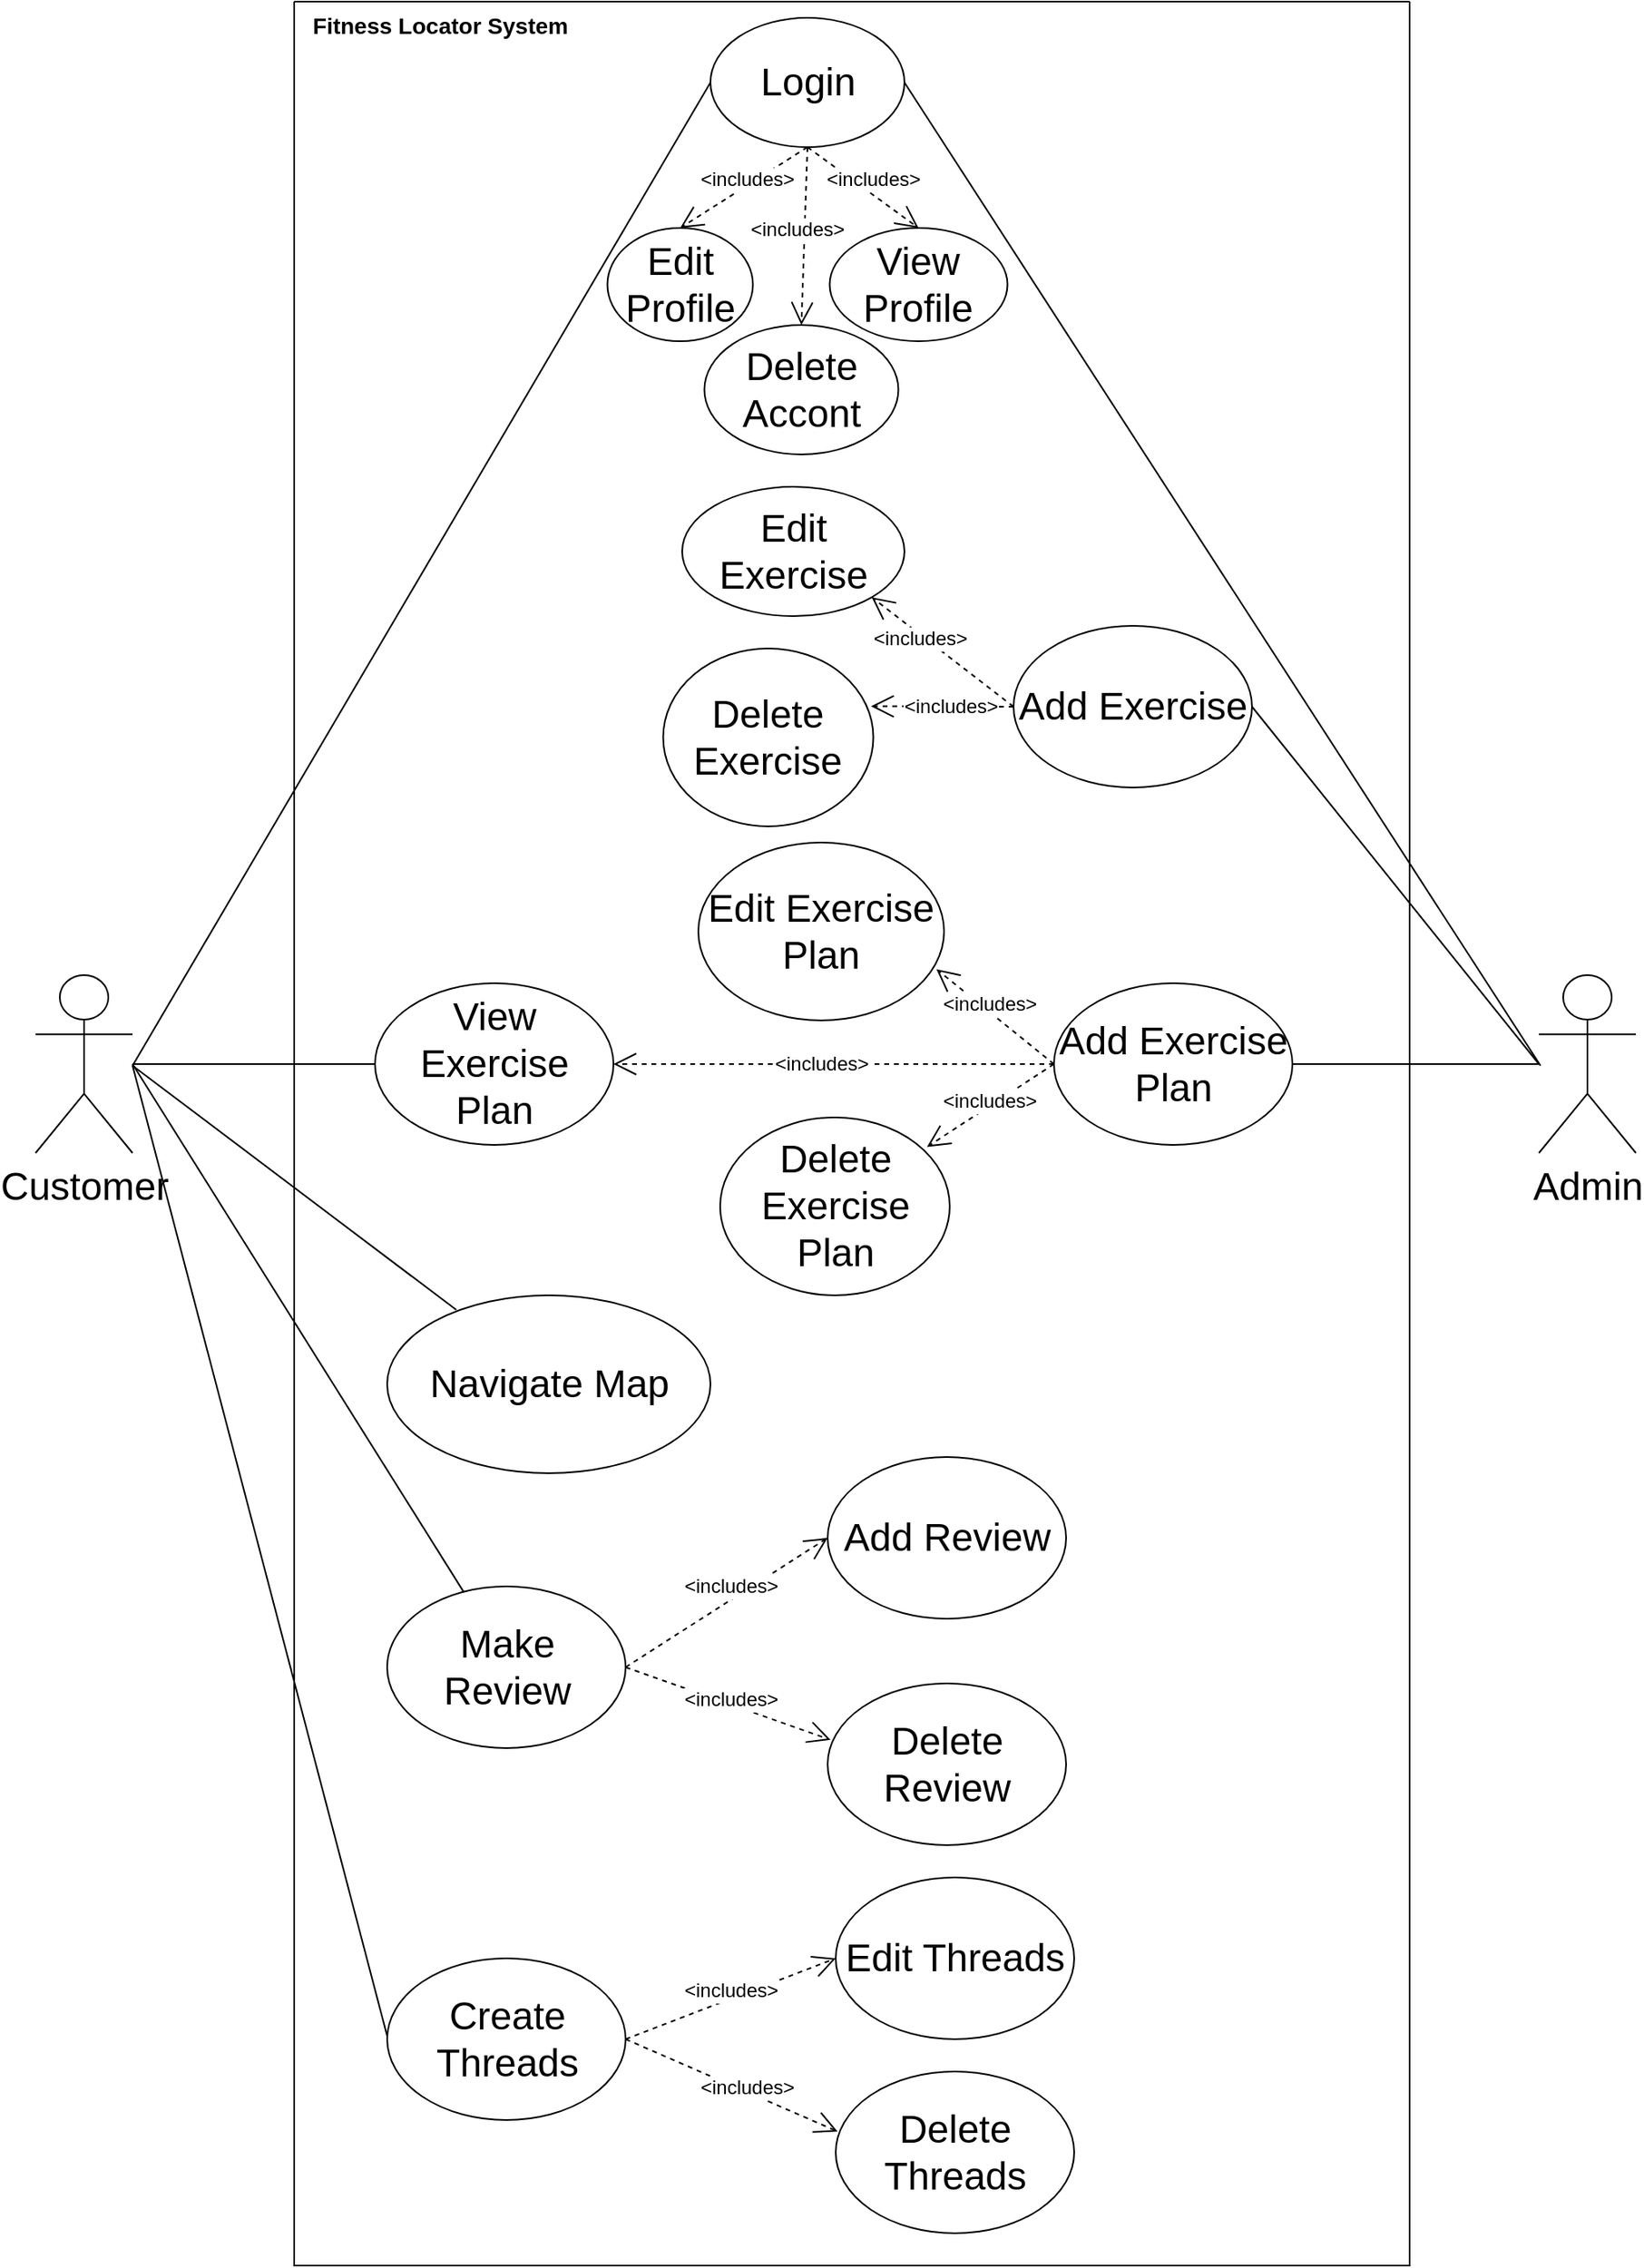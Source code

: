 <mxfile version="20.8.11"><diagram name="Page-1" id="tRVtwV_-hVj9FFuP8jer"><mxGraphModel dx="1985" dy="923" grid="1" gridSize="10" guides="1" tooltips="1" connect="1" arrows="1" fold="1" page="1" pageScale="1" pageWidth="1169" pageHeight="1654" background="#ffffff" math="0" shadow="0"><root><mxCell id="0"/><mxCell id="1" parent="0"/><mxCell id="KAcp0YfM9wprWLXqT_AD-33" style="edgeStyle=none;shape=connector;rounded=0;orthogonalLoop=1;jettySize=auto;html=1;entryX=0;entryY=0.5;entryDx=0;entryDy=0;labelBackgroundColor=default;strokeColor=default;fontFamily=Helvetica;fontSize=24;fontColor=default;endArrow=none;" edge="1" parent="1" source="KAcp0YfM9wprWLXqT_AD-1" target="KAcp0YfM9wprWLXqT_AD-15"><mxGeometry relative="1" as="geometry"/></mxCell><mxCell id="KAcp0YfM9wprWLXqT_AD-1" value="&lt;font style=&quot;font-size: 24px;&quot;&gt;Customer&lt;/font&gt;" style="shape=umlActor;verticalLabelPosition=bottom;verticalAlign=top;html=1;outlineConnect=0;" vertex="1" parent="1"><mxGeometry x="90" y="772" width="60" height="110" as="geometry"/></mxCell><mxCell id="KAcp0YfM9wprWLXqT_AD-2" value="" style="swimlane;startSize=0;" vertex="1" parent="1"><mxGeometry x="250" y="170" width="690" height="1400" as="geometry"><mxRectangle x="250" y="170" width="50" height="40" as="alternateBounds"/></mxGeometry></mxCell><mxCell id="KAcp0YfM9wprWLXqT_AD-7" value="Login" style="ellipse;whiteSpace=wrap;html=1;fontSize=24;movable=1;resizable=1;rotatable=1;deletable=1;editable=1;connectable=1;" vertex="1" parent="KAcp0YfM9wprWLXqT_AD-2"><mxGeometry x="257.5" y="10" width="120" height="80" as="geometry"/></mxCell><mxCell id="KAcp0YfM9wprWLXqT_AD-9" value="Edit Profile" style="ellipse;whiteSpace=wrap;html=1;fontSize=24;" vertex="1" parent="KAcp0YfM9wprWLXqT_AD-2"><mxGeometry x="193.75" y="140" width="90" height="70" as="geometry"/></mxCell><mxCell id="KAcp0YfM9wprWLXqT_AD-8" value="View Profile" style="ellipse;whiteSpace=wrap;html=1;fontSize=24;" vertex="1" parent="KAcp0YfM9wprWLXqT_AD-2"><mxGeometry x="331.25" y="140" width="110" height="70" as="geometry"/></mxCell><mxCell id="KAcp0YfM9wprWLXqT_AD-10" value="Delete Accont" style="ellipse;whiteSpace=wrap;html=1;fontSize=24;" vertex="1" parent="KAcp0YfM9wprWLXqT_AD-2"><mxGeometry x="253.75" y="200" width="120" height="80" as="geometry"/></mxCell><mxCell id="KAcp0YfM9wprWLXqT_AD-12" value="Delete Exercise Plan" style="ellipse;whiteSpace=wrap;html=1;fontSize=24;" vertex="1" parent="KAcp0YfM9wprWLXqT_AD-2"><mxGeometry x="263.5" y="690" width="142" height="110" as="geometry"/></mxCell><mxCell id="KAcp0YfM9wprWLXqT_AD-15" value="View Exercise Plan" style="ellipse;whiteSpace=wrap;html=1;fontSize=24;" vertex="1" parent="KAcp0YfM9wprWLXqT_AD-2"><mxGeometry x="50" y="607" width="147.5" height="100" as="geometry"/></mxCell><mxCell id="KAcp0YfM9wprWLXqT_AD-14" value="Edit Exercise Plan" style="ellipse;whiteSpace=wrap;html=1;fontSize=24;" vertex="1" parent="KAcp0YfM9wprWLXqT_AD-2"><mxGeometry x="250" y="520" width="152" height="110" as="geometry"/></mxCell><mxCell id="KAcp0YfM9wprWLXqT_AD-13" value="Navigate Map" style="ellipse;whiteSpace=wrap;html=1;fontSize=24;" vertex="1" parent="KAcp0YfM9wprWLXqT_AD-2"><mxGeometry x="57.5" y="800" width="200" height="110" as="geometry"/></mxCell><mxCell id="KAcp0YfM9wprWLXqT_AD-65" style="edgeStyle=none;shape=connector;rounded=0;orthogonalLoop=1;jettySize=auto;html=1;exitX=1;exitY=0.5;exitDx=0;exitDy=0;entryX=0.012;entryY=0.349;entryDx=0;entryDy=0;entryPerimeter=0;dashed=1;labelBackgroundColor=default;strokeColor=default;fontFamily=Helvetica;fontSize=24;fontColor=default;endArrow=open;endSize=12;" edge="1" parent="KAcp0YfM9wprWLXqT_AD-2" source="KAcp0YfM9wprWLXqT_AD-16" target="KAcp0YfM9wprWLXqT_AD-17"><mxGeometry relative="1" as="geometry"/></mxCell><mxCell id="KAcp0YfM9wprWLXqT_AD-67" style="edgeStyle=none;shape=connector;rounded=0;orthogonalLoop=1;jettySize=auto;html=1;exitX=1;exitY=0.5;exitDx=0;exitDy=0;entryX=0;entryY=0.5;entryDx=0;entryDy=0;dashed=1;labelBackgroundColor=default;strokeColor=default;fontFamily=Helvetica;fontSize=24;fontColor=default;endArrow=open;endSize=12;" edge="1" parent="KAcp0YfM9wprWLXqT_AD-2" source="KAcp0YfM9wprWLXqT_AD-16" target="KAcp0YfM9wprWLXqT_AD-18"><mxGeometry relative="1" as="geometry"/></mxCell><mxCell id="KAcp0YfM9wprWLXqT_AD-16" value="Make &lt;br&gt;Review" style="ellipse;whiteSpace=wrap;html=1;fontSize=24;" vertex="1" parent="KAcp0YfM9wprWLXqT_AD-2"><mxGeometry x="57.5" y="980" width="147.5" height="100" as="geometry"/></mxCell><mxCell id="KAcp0YfM9wprWLXqT_AD-18" value="Add Review" style="ellipse;whiteSpace=wrap;html=1;fontSize=24;" vertex="1" parent="KAcp0YfM9wprWLXqT_AD-2"><mxGeometry x="330" y="900" width="147.5" height="100" as="geometry"/></mxCell><mxCell id="KAcp0YfM9wprWLXqT_AD-17" value="Delete Review" style="ellipse;whiteSpace=wrap;html=1;fontSize=24;" vertex="1" parent="KAcp0YfM9wprWLXqT_AD-2"><mxGeometry x="330" y="1040" width="147.5" height="100" as="geometry"/></mxCell><mxCell id="KAcp0YfM9wprWLXqT_AD-59" style="edgeStyle=none;shape=connector;rounded=0;orthogonalLoop=1;jettySize=auto;html=1;exitX=0;exitY=0.5;exitDx=0;exitDy=0;entryX=0.969;entryY=0.712;entryDx=0;entryDy=0;entryPerimeter=0;dashed=1;labelBackgroundColor=default;strokeColor=default;fontFamily=Helvetica;fontSize=24;fontColor=default;endArrow=open;endSize=12;" edge="1" parent="KAcp0YfM9wprWLXqT_AD-2" source="KAcp0YfM9wprWLXqT_AD-25" target="KAcp0YfM9wprWLXqT_AD-14"><mxGeometry relative="1" as="geometry"/></mxCell><mxCell id="KAcp0YfM9wprWLXqT_AD-60" style="edgeStyle=none;shape=connector;rounded=0;orthogonalLoop=1;jettySize=auto;html=1;exitX=0;exitY=0.5;exitDx=0;exitDy=0;dashed=1;labelBackgroundColor=default;strokeColor=default;fontFamily=Helvetica;fontSize=24;fontColor=default;endArrow=open;endSize=12;" edge="1" parent="KAcp0YfM9wprWLXqT_AD-2" source="KAcp0YfM9wprWLXqT_AD-25" target="KAcp0YfM9wprWLXqT_AD-15"><mxGeometry relative="1" as="geometry"/></mxCell><mxCell id="KAcp0YfM9wprWLXqT_AD-77" value="&amp;lt;includes&amp;gt;" style="edgeLabel;html=1;align=center;verticalAlign=middle;resizable=0;points=[];fontSize=12;fontFamily=Helvetica;fontColor=default;" vertex="1" connectable="0" parent="KAcp0YfM9wprWLXqT_AD-60"><mxGeometry x="0.25" relative="1" as="geometry"><mxPoint x="26" as="offset"/></mxGeometry></mxCell><mxCell id="KAcp0YfM9wprWLXqT_AD-61" style="edgeStyle=none;shape=connector;rounded=0;orthogonalLoop=1;jettySize=auto;html=1;exitX=0;exitY=0.5;exitDx=0;exitDy=0;dashed=1;labelBackgroundColor=default;strokeColor=default;fontFamily=Helvetica;fontSize=24;fontColor=default;endArrow=open;endSize=12;entryX=0.901;entryY=0.166;entryDx=0;entryDy=0;entryPerimeter=0;" edge="1" parent="KAcp0YfM9wprWLXqT_AD-2" source="KAcp0YfM9wprWLXqT_AD-25" target="KAcp0YfM9wprWLXqT_AD-12"><mxGeometry relative="1" as="geometry"/></mxCell><mxCell id="KAcp0YfM9wprWLXqT_AD-25" value="Add Exercise Plan" style="ellipse;whiteSpace=wrap;html=1;fontSize=24;" vertex="1" parent="KAcp0YfM9wprWLXqT_AD-2"><mxGeometry x="470" y="607" width="147.5" height="100" as="geometry"/></mxCell><mxCell id="KAcp0YfM9wprWLXqT_AD-28" value="Edit Exercise" style="ellipse;whiteSpace=wrap;html=1;fontSize=24;" vertex="1" parent="KAcp0YfM9wprWLXqT_AD-2"><mxGeometry x="240" y="300" width="137.5" height="80" as="geometry"/></mxCell><mxCell id="KAcp0YfM9wprWLXqT_AD-29" value="Delete Exercise" style="ellipse;whiteSpace=wrap;html=1;fontSize=24;" vertex="1" parent="KAcp0YfM9wprWLXqT_AD-2"><mxGeometry x="228.25" y="400" width="130" height="110" as="geometry"/></mxCell><mxCell id="KAcp0YfM9wprWLXqT_AD-56" style="edgeStyle=none;shape=connector;rounded=0;orthogonalLoop=1;jettySize=auto;html=1;exitX=0;exitY=0.5;exitDx=0;exitDy=0;entryX=1;entryY=1;entryDx=0;entryDy=0;dashed=1;labelBackgroundColor=default;strokeColor=default;fontFamily=Helvetica;fontSize=24;fontColor=default;endArrow=open;endSize=12;" edge="1" parent="KAcp0YfM9wprWLXqT_AD-2" source="KAcp0YfM9wprWLXqT_AD-30" target="KAcp0YfM9wprWLXqT_AD-28"><mxGeometry relative="1" as="geometry"/></mxCell><mxCell id="KAcp0YfM9wprWLXqT_AD-75" value="&amp;lt;includes&amp;gt;" style="edgeLabel;html=1;align=center;verticalAlign=middle;resizable=0;points=[];fontSize=12;fontFamily=Helvetica;fontColor=default;" vertex="1" connectable="0" parent="KAcp0YfM9wprWLXqT_AD-56"><mxGeometry x="0.291" y="2" relative="1" as="geometry"><mxPoint as="offset"/></mxGeometry></mxCell><mxCell id="KAcp0YfM9wprWLXqT_AD-58" style="edgeStyle=none;shape=connector;rounded=0;orthogonalLoop=1;jettySize=auto;html=1;exitX=0;exitY=0.5;exitDx=0;exitDy=0;entryX=0.989;entryY=0.325;entryDx=0;entryDy=0;dashed=1;labelBackgroundColor=default;strokeColor=default;fontFamily=Helvetica;fontSize=24;fontColor=default;endArrow=open;endSize=12;entryPerimeter=0;" edge="1" parent="KAcp0YfM9wprWLXqT_AD-2" source="KAcp0YfM9wprWLXqT_AD-30" target="KAcp0YfM9wprWLXqT_AD-29"><mxGeometry relative="1" as="geometry"/></mxCell><mxCell id="KAcp0YfM9wprWLXqT_AD-76" value="&amp;lt;includes&amp;gt;" style="edgeLabel;html=1;align=center;verticalAlign=middle;resizable=0;points=[];fontSize=12;fontFamily=Helvetica;fontColor=default;" vertex="1" connectable="0" parent="KAcp0YfM9wprWLXqT_AD-58"><mxGeometry x="0.357" y="-1" relative="1" as="geometry"><mxPoint x="21" y="1" as="offset"/></mxGeometry></mxCell><mxCell id="KAcp0YfM9wprWLXqT_AD-30" value="Add Exercise" style="ellipse;whiteSpace=wrap;html=1;fontSize=24;" vertex="1" parent="KAcp0YfM9wprWLXqT_AD-2"><mxGeometry x="445" y="386" width="147.5" height="100" as="geometry"/></mxCell><mxCell id="KAcp0YfM9wprWLXqT_AD-69" style="edgeStyle=none;shape=connector;rounded=0;orthogonalLoop=1;jettySize=auto;html=1;exitX=1;exitY=0.5;exitDx=0;exitDy=0;entryX=0;entryY=0.5;entryDx=0;entryDy=0;dashed=1;labelBackgroundColor=default;strokeColor=default;fontFamily=Helvetica;fontSize=24;fontColor=default;endArrow=open;endSize=12;" edge="1" parent="KAcp0YfM9wprWLXqT_AD-2" source="KAcp0YfM9wprWLXqT_AD-42" target="KAcp0YfM9wprWLXqT_AD-43"><mxGeometry relative="1" as="geometry"/></mxCell><mxCell id="KAcp0YfM9wprWLXqT_AD-70" style="edgeStyle=none;shape=connector;rounded=0;orthogonalLoop=1;jettySize=auto;html=1;exitX=1;exitY=0.5;exitDx=0;exitDy=0;entryX=0.008;entryY=0.371;entryDx=0;entryDy=0;entryPerimeter=0;dashed=1;labelBackgroundColor=default;strokeColor=default;fontFamily=Helvetica;fontSize=24;fontColor=default;endArrow=open;endSize=12;" edge="1" parent="KAcp0YfM9wprWLXqT_AD-2" source="KAcp0YfM9wprWLXqT_AD-42" target="KAcp0YfM9wprWLXqT_AD-44"><mxGeometry relative="1" as="geometry"/></mxCell><mxCell id="KAcp0YfM9wprWLXqT_AD-42" value="Create Threads" style="ellipse;whiteSpace=wrap;html=1;fontSize=24;" vertex="1" parent="KAcp0YfM9wprWLXqT_AD-2"><mxGeometry x="57.5" y="1210" width="147.5" height="100" as="geometry"/></mxCell><mxCell id="KAcp0YfM9wprWLXqT_AD-43" value="Edit Threads" style="ellipse;whiteSpace=wrap;html=1;fontSize=24;" vertex="1" parent="KAcp0YfM9wprWLXqT_AD-2"><mxGeometry x="335" y="1160" width="147.5" height="100" as="geometry"/></mxCell><mxCell id="KAcp0YfM9wprWLXqT_AD-44" value="Delete Threads" style="ellipse;whiteSpace=wrap;html=1;fontSize=24;" vertex="1" parent="KAcp0YfM9wprWLXqT_AD-2"><mxGeometry x="335" y="1280" width="147.5" height="100" as="geometry"/></mxCell><mxCell id="KAcp0YfM9wprWLXqT_AD-53" value="" style="endArrow=open;endSize=12;dashed=1;html=1;rounded=0;labelBackgroundColor=default;strokeColor=default;fontFamily=Helvetica;fontSize=24;fontColor=default;shape=connector;exitX=0.5;exitY=1;exitDx=0;exitDy=0;entryX=0.5;entryY=0;entryDx=0;entryDy=0;" edge="1" parent="KAcp0YfM9wprWLXqT_AD-2" source="KAcp0YfM9wprWLXqT_AD-7" target="KAcp0YfM9wprWLXqT_AD-10"><mxGeometry width="160" relative="1" as="geometry"><mxPoint x="460" y="200" as="sourcePoint"/><mxPoint x="620" y="200" as="targetPoint"/></mxGeometry></mxCell><mxCell id="KAcp0YfM9wprWLXqT_AD-54" value="" style="endArrow=open;endSize=12;dashed=1;html=1;rounded=0;labelBackgroundColor=default;strokeColor=default;fontFamily=Helvetica;fontSize=24;fontColor=default;shape=connector;exitX=0.5;exitY=1;exitDx=0;exitDy=0;entryX=0.5;entryY=0;entryDx=0;entryDy=0;" edge="1" parent="KAcp0YfM9wprWLXqT_AD-2" source="KAcp0YfM9wprWLXqT_AD-7" target="KAcp0YfM9wprWLXqT_AD-8"><mxGeometry width="160" relative="1" as="geometry"><mxPoint x="327.5" y="90" as="sourcePoint"/><mxPoint x="327.5" y="190" as="targetPoint"/></mxGeometry></mxCell><mxCell id="KAcp0YfM9wprWLXqT_AD-55" value="" style="endArrow=open;endSize=12;dashed=1;html=1;rounded=0;labelBackgroundColor=default;strokeColor=default;fontFamily=Helvetica;fontSize=24;fontColor=default;shape=connector;exitX=0.5;exitY=1;exitDx=0;exitDy=0;entryX=0.5;entryY=0;entryDx=0;entryDy=0;" edge="1" parent="KAcp0YfM9wprWLXqT_AD-2" source="KAcp0YfM9wprWLXqT_AD-7" target="KAcp0YfM9wprWLXqT_AD-9"><mxGeometry width="160" relative="1" as="geometry"><mxPoint x="337.5" y="100" as="sourcePoint"/><mxPoint x="337.5" y="200" as="targetPoint"/></mxGeometry></mxCell><mxCell id="KAcp0YfM9wprWLXqT_AD-78" value="&amp;lt;includes&amp;gt;" style="edgeLabel;html=1;align=center;verticalAlign=middle;resizable=0;points=[];fontSize=12;fontFamily=Helvetica;fontColor=default;" vertex="1" connectable="0" parent="KAcp0YfM9wprWLXqT_AD-2"><mxGeometry x="430.001" y="680" as="geometry"/></mxCell><mxCell id="KAcp0YfM9wprWLXqT_AD-79" value="&amp;lt;includes&amp;gt;" style="edgeLabel;html=1;align=center;verticalAlign=middle;resizable=0;points=[];fontSize=12;fontFamily=Helvetica;fontColor=default;" vertex="1" connectable="0" parent="KAcp0YfM9wprWLXqT_AD-2"><mxGeometry x="430.001" y="620" as="geometry"/></mxCell><mxCell id="KAcp0YfM9wprWLXqT_AD-81" value="&amp;lt;includes&amp;gt;" style="edgeLabel;html=1;align=center;verticalAlign=middle;resizable=0;points=[];fontSize=12;fontFamily=Helvetica;fontColor=default;" vertex="1" connectable="0" parent="KAcp0YfM9wprWLXqT_AD-2"><mxGeometry x="317.499" y="240.005" as="geometry"><mxPoint x="-7" y="-99" as="offset"/></mxGeometry></mxCell><mxCell id="KAcp0YfM9wprWLXqT_AD-119" value="&amp;lt;includes&amp;gt;" style="edgeLabel;html=1;align=center;verticalAlign=middle;resizable=0;points=[];fontSize=12;fontFamily=Helvetica;fontColor=default;" vertex="1" connectable="0" parent="KAcp0YfM9wprWLXqT_AD-2"><mxGeometry x="358.249" y="110.005" as="geometry"/></mxCell><mxCell id="KAcp0YfM9wprWLXqT_AD-120" value="&amp;lt;includes&amp;gt;" style="edgeLabel;html=1;align=center;verticalAlign=middle;resizable=0;points=[];fontSize=12;fontFamily=Helvetica;fontColor=default;" vertex="1" connectable="0" parent="KAcp0YfM9wprWLXqT_AD-2"><mxGeometry x="279.999" y="110.005" as="geometry"/></mxCell><mxCell id="KAcp0YfM9wprWLXqT_AD-121" value="&amp;lt;includes&amp;gt;" style="edgeLabel;html=1;align=center;verticalAlign=middle;resizable=0;points=[];fontSize=12;fontFamily=Helvetica;fontColor=default;" vertex="1" connectable="0" parent="KAcp0YfM9wprWLXqT_AD-2"><mxGeometry x="270.001" y="980" as="geometry"/></mxCell><mxCell id="KAcp0YfM9wprWLXqT_AD-122" value="&amp;lt;includes&amp;gt;" style="edgeLabel;html=1;align=center;verticalAlign=middle;resizable=0;points=[];fontSize=12;fontFamily=Helvetica;fontColor=default;" vertex="1" connectable="0" parent="KAcp0YfM9wprWLXqT_AD-2"><mxGeometry x="270.001" y="1050" as="geometry"/></mxCell><mxCell id="KAcp0YfM9wprWLXqT_AD-123" value="&amp;lt;includes&amp;gt;" style="edgeLabel;html=1;align=center;verticalAlign=middle;resizable=0;points=[];fontSize=12;fontFamily=Helvetica;fontColor=default;" vertex="1" connectable="0" parent="KAcp0YfM9wprWLXqT_AD-2"><mxGeometry x="270.001" y="1230" as="geometry"/></mxCell><mxCell id="KAcp0YfM9wprWLXqT_AD-124" value="&amp;lt;includes&amp;gt;" style="edgeLabel;html=1;align=center;verticalAlign=middle;resizable=0;points=[];fontSize=12;fontFamily=Helvetica;fontColor=default;" vertex="1" connectable="0" parent="KAcp0YfM9wprWLXqT_AD-2"><mxGeometry x="280.001" y="1290" as="geometry"/></mxCell><mxCell id="KAcp0YfM9wprWLXqT_AD-125" value="&lt;font style=&quot;font-size: 14px;&quot;&gt;&lt;b&gt;Fitness Locator System&lt;/b&gt;&lt;/font&gt;" style="text;html=1;align=center;verticalAlign=middle;resizable=0;points=[];autosize=1;strokeColor=none;fillColor=none;fontSize=12;fontFamily=Helvetica;fontColor=default;" vertex="1" parent="KAcp0YfM9wprWLXqT_AD-2"><mxGeometry width="180" height="30" as="geometry"/></mxCell><mxCell id="KAcp0YfM9wprWLXqT_AD-36" style="edgeStyle=none;shape=connector;rounded=0;orthogonalLoop=1;jettySize=auto;html=1;labelBackgroundColor=default;strokeColor=default;fontFamily=Helvetica;fontSize=24;fontColor=default;endArrow=none;entryX=1;entryY=0.5;entryDx=0;entryDy=0;" edge="1" parent="1" target="KAcp0YfM9wprWLXqT_AD-7"><mxGeometry relative="1" as="geometry"><mxPoint x="1021" y="828" as="sourcePoint"/><mxPoint x="950" y="250" as="targetPoint"/></mxGeometry></mxCell><mxCell id="KAcp0YfM9wprWLXqT_AD-37" style="edgeStyle=none;shape=connector;rounded=0;orthogonalLoop=1;jettySize=auto;html=1;entryX=1;entryY=0.5;entryDx=0;entryDy=0;labelBackgroundColor=default;strokeColor=default;fontFamily=Helvetica;fontSize=24;fontColor=default;endArrow=none;" edge="1" parent="1" target="KAcp0YfM9wprWLXqT_AD-30"><mxGeometry relative="1" as="geometry"><mxPoint x="1020" y="827" as="sourcePoint"/></mxGeometry></mxCell><mxCell id="KAcp0YfM9wprWLXqT_AD-38" style="edgeStyle=none;shape=connector;rounded=0;orthogonalLoop=1;jettySize=auto;html=1;entryX=1;entryY=0.5;entryDx=0;entryDy=0;labelBackgroundColor=default;strokeColor=default;fontFamily=Helvetica;fontSize=24;fontColor=default;endArrow=none;" edge="1" parent="1" source="KAcp0YfM9wprWLXqT_AD-20" target="KAcp0YfM9wprWLXqT_AD-25"><mxGeometry relative="1" as="geometry"/></mxCell><mxCell id="KAcp0YfM9wprWLXqT_AD-20" value="&lt;font style=&quot;font-size: 24px;&quot;&gt;Admin&lt;/font&gt;" style="shape=umlActor;verticalLabelPosition=bottom;verticalAlign=top;html=1;outlineConnect=0;" vertex="1" parent="1"><mxGeometry x="1020" y="772" width="60" height="110" as="geometry"/></mxCell><mxCell id="KAcp0YfM9wprWLXqT_AD-34" style="edgeStyle=none;shape=connector;rounded=0;orthogonalLoop=1;jettySize=auto;html=1;labelBackgroundColor=default;strokeColor=default;fontFamily=Helvetica;fontSize=24;fontColor=default;endArrow=none;exitX=0;exitY=0.5;exitDx=0;exitDy=0;" edge="1" parent="1" source="KAcp0YfM9wprWLXqT_AD-7"><mxGeometry relative="1" as="geometry"><mxPoint x="150" y="828" as="targetPoint"/><mxPoint x="507.5" y="208" as="sourcePoint"/></mxGeometry></mxCell><mxCell id="KAcp0YfM9wprWLXqT_AD-40" style="edgeStyle=none;shape=connector;rounded=0;orthogonalLoop=1;jettySize=auto;html=1;labelBackgroundColor=default;strokeColor=default;fontFamily=Helvetica;fontSize=24;fontColor=default;endArrow=none;exitX=0.214;exitY=0.082;exitDx=0;exitDy=0;exitPerimeter=0;" edge="1" parent="1" source="KAcp0YfM9wprWLXqT_AD-13"><mxGeometry relative="1" as="geometry"><mxPoint x="150" y="828" as="targetPoint"/><mxPoint x="348.746" y="978.494" as="sourcePoint"/></mxGeometry></mxCell><mxCell id="KAcp0YfM9wprWLXqT_AD-41" style="edgeStyle=none;shape=connector;rounded=0;orthogonalLoop=1;jettySize=auto;html=1;labelBackgroundColor=default;strokeColor=default;fontFamily=Helvetica;fontSize=24;fontColor=default;endArrow=none;exitX=0.322;exitY=0.037;exitDx=0;exitDy=0;exitPerimeter=0;" edge="1" parent="1" source="KAcp0YfM9wprWLXqT_AD-16"><mxGeometry relative="1" as="geometry"><mxPoint x="150" y="827" as="targetPoint"/><mxPoint x="352.503" y="1150.955" as="sourcePoint"/></mxGeometry></mxCell><mxCell id="KAcp0YfM9wprWLXqT_AD-72" style="edgeStyle=none;shape=connector;rounded=0;orthogonalLoop=1;jettySize=auto;html=1;exitX=0;exitY=0.5;exitDx=0;exitDy=0;labelBackgroundColor=default;strokeColor=default;fontFamily=Helvetica;fontSize=24;fontColor=default;endArrow=none;" edge="1" parent="1"><mxGeometry relative="1" as="geometry"><mxPoint x="150" y="828" as="targetPoint"/><mxPoint x="307.5" y="1428" as="sourcePoint"/></mxGeometry></mxCell></root></mxGraphModel></diagram></mxfile>